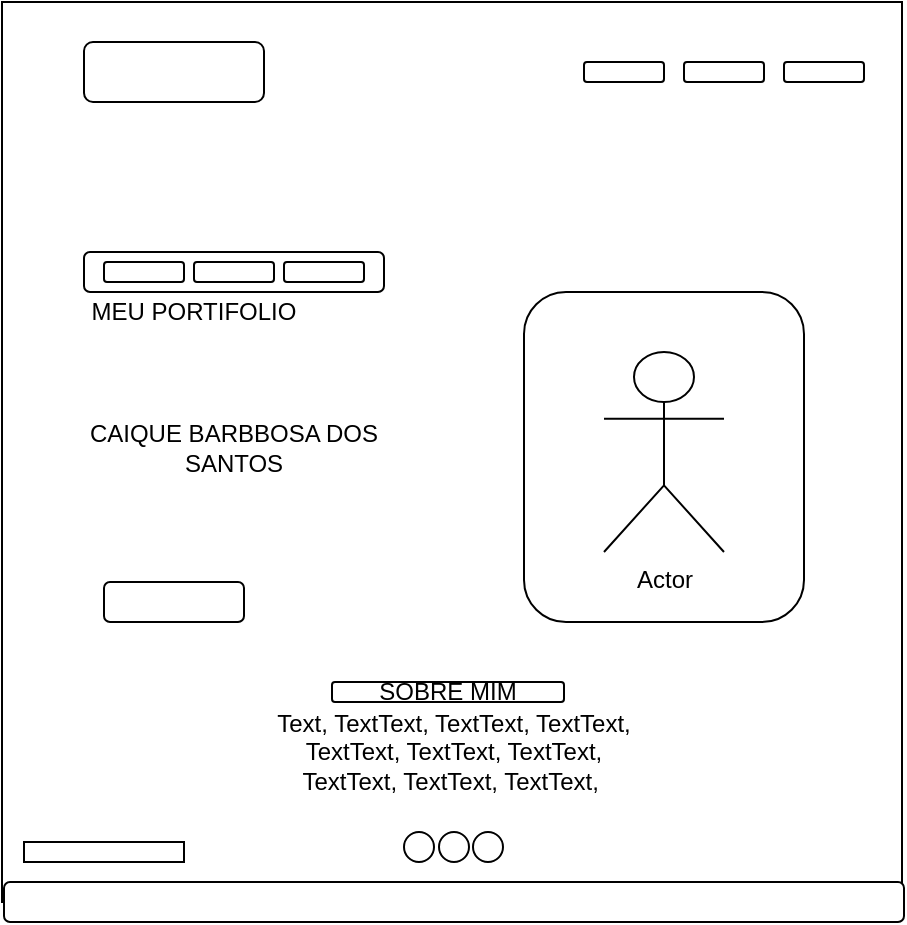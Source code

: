 <mxfile version="24.2.7" type="google">
  <diagram name="Página-1" id="Eg3eHYoaygyU-Ix7T1cm">
    <mxGraphModel dx="1050" dy="569" grid="1" gridSize="10" guides="1" tooltips="1" connect="1" arrows="1" fold="1" page="1" pageScale="1" pageWidth="827" pageHeight="1169" math="0" shadow="0">
      <root>
        <mxCell id="0" />
        <mxCell id="1" parent="0" />
        <mxCell id="bY6jJw300wS0cYKBTAvz-1" value="" style="whiteSpace=wrap;html=1;aspect=fixed;" vertex="1" parent="1">
          <mxGeometry x="189" y="40" width="450" height="450" as="geometry" />
        </mxCell>
        <mxCell id="bY6jJw300wS0cYKBTAvz-4" value="" style="rounded=1;whiteSpace=wrap;html=1;" vertex="1" parent="1">
          <mxGeometry x="190" y="480" width="450" height="20" as="geometry" />
        </mxCell>
        <mxCell id="bY6jJw300wS0cYKBTAvz-6" value="" style="rounded=1;whiteSpace=wrap;html=1;" vertex="1" parent="1">
          <mxGeometry x="480" y="70" width="40" height="10" as="geometry" />
        </mxCell>
        <mxCell id="bY6jJw300wS0cYKBTAvz-7" value="" style="rounded=1;whiteSpace=wrap;html=1;" vertex="1" parent="1">
          <mxGeometry x="530" y="70" width="40" height="10" as="geometry" />
        </mxCell>
        <mxCell id="bY6jJw300wS0cYKBTAvz-11" value="" style="rounded=1;whiteSpace=wrap;html=1;" vertex="1" parent="1">
          <mxGeometry x="580" y="70" width="40" height="10" as="geometry" />
        </mxCell>
        <mxCell id="bY6jJw300wS0cYKBTAvz-12" value="" style="rounded=1;whiteSpace=wrap;html=1;" vertex="1" parent="1">
          <mxGeometry x="230" y="60" width="90" height="30" as="geometry" />
        </mxCell>
        <mxCell id="bY6jJw300wS0cYKBTAvz-15" value="" style="rounded=1;whiteSpace=wrap;html=1;" vertex="1" parent="1">
          <mxGeometry x="450" y="185" width="140" height="165" as="geometry" />
        </mxCell>
        <mxCell id="bY6jJw300wS0cYKBTAvz-16" value="Actor" style="shape=umlActor;verticalLabelPosition=bottom;verticalAlign=top;html=1;outlineConnect=0;" vertex="1" parent="1">
          <mxGeometry x="490" y="215" width="60" height="100" as="geometry" />
        </mxCell>
        <mxCell id="bY6jJw300wS0cYKBTAvz-21" value="" style="rounded=1;whiteSpace=wrap;html=1;" vertex="1" parent="1">
          <mxGeometry x="240" y="330" width="70" height="20" as="geometry" />
        </mxCell>
        <mxCell id="bY6jJw300wS0cYKBTAvz-22" value="" style="rounded=1;whiteSpace=wrap;html=1;" vertex="1" parent="1">
          <mxGeometry x="230" y="165" width="150" height="20" as="geometry" />
        </mxCell>
        <mxCell id="bY6jJw300wS0cYKBTAvz-23" value="" style="rounded=1;whiteSpace=wrap;html=1;" vertex="1" parent="1">
          <mxGeometry x="330" y="170" width="40" height="10" as="geometry" />
        </mxCell>
        <mxCell id="bY6jJw300wS0cYKBTAvz-25" value="" style="rounded=1;whiteSpace=wrap;html=1;" vertex="1" parent="1">
          <mxGeometry x="285" y="170" width="40" height="10" as="geometry" />
        </mxCell>
        <mxCell id="bY6jJw300wS0cYKBTAvz-26" value="" style="rounded=1;whiteSpace=wrap;html=1;" vertex="1" parent="1">
          <mxGeometry x="240" y="170" width="40" height="10" as="geometry" />
        </mxCell>
        <mxCell id="bY6jJw300wS0cYKBTAvz-27" value="MEU PORTIFOLIO" style="text;html=1;align=center;verticalAlign=middle;whiteSpace=wrap;rounded=0;" vertex="1" parent="1">
          <mxGeometry x="230" y="190" width="110" height="10" as="geometry" />
        </mxCell>
        <mxCell id="bY6jJw300wS0cYKBTAvz-28" value="CAIQUE BARBBOSA DOS SANTOS" style="text;html=1;align=center;verticalAlign=middle;whiteSpace=wrap;rounded=0;" vertex="1" parent="1">
          <mxGeometry x="230" y="215" width="150" height="95" as="geometry" />
        </mxCell>
        <mxCell id="bY6jJw300wS0cYKBTAvz-29" value="SOBRE MIM" style="rounded=1;whiteSpace=wrap;html=1;" vertex="1" parent="1">
          <mxGeometry x="354" y="380" width="116" height="10" as="geometry" />
        </mxCell>
        <mxCell id="bY6jJw300wS0cYKBTAvz-30" value="Text, TextText, TextText, TextText, TextText, TextText, TextText, TextText, TextText, TextText,&amp;nbsp;" style="text;html=1;align=center;verticalAlign=middle;whiteSpace=wrap;rounded=0;" vertex="1" parent="1">
          <mxGeometry x="320" y="400" width="190" height="30" as="geometry" />
        </mxCell>
        <mxCell id="bY6jJw300wS0cYKBTAvz-33" value="" style="ellipse;whiteSpace=wrap;html=1;aspect=fixed;" vertex="1" parent="1">
          <mxGeometry x="424.5" y="455" width="15" height="15" as="geometry" />
        </mxCell>
        <mxCell id="bY6jJw300wS0cYKBTAvz-34" value="" style="ellipse;whiteSpace=wrap;html=1;aspect=fixed;" vertex="1" parent="1">
          <mxGeometry x="407.5" y="455" width="15" height="15" as="geometry" />
        </mxCell>
        <mxCell id="bY6jJw300wS0cYKBTAvz-35" value="" style="ellipse;whiteSpace=wrap;html=1;aspect=fixed;" vertex="1" parent="1">
          <mxGeometry x="390" y="455" width="15" height="15" as="geometry" />
        </mxCell>
        <mxCell id="bY6jJw300wS0cYKBTAvz-36" value="" style="rounded=0;whiteSpace=wrap;html=1;" vertex="1" parent="1">
          <mxGeometry x="200" y="460" width="80" height="10" as="geometry" />
        </mxCell>
      </root>
    </mxGraphModel>
  </diagram>
</mxfile>
